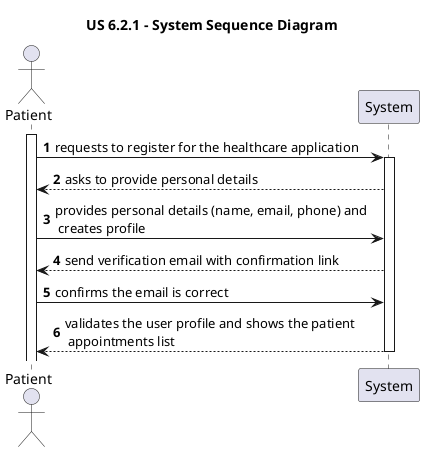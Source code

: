 @startuml
'https://plantuml.com/sequence-diagram

title "US 6.2.1 - System Sequence Diagram"

autonumber

actor Patient as PAT
participant System as SYS

activate PAT

PAT -> SYS : requests to register for the healthcare application
activate SYS

SYS --> PAT : asks to provide personal details

PAT -> SYS : provides personal details (name, email, phone) and\n creates profile

SYS --> PAT : send verification email with confirmation link

PAT -> SYS : confirms the email is correct

SYS --> PAT : validates the user profile and shows the patient\n appointments list
deactivate SYS


@enduml